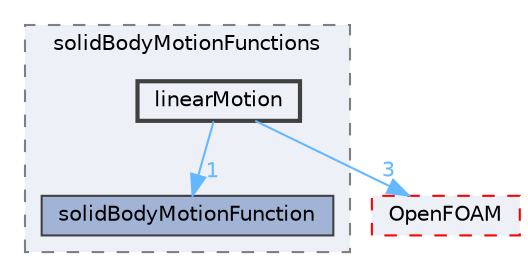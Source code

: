 digraph "src/dynamicMesh/motionSolvers/displacement/solidBody/solidBodyMotionFunctions/linearMotion"
{
 // LATEX_PDF_SIZE
  bgcolor="transparent";
  edge [fontname=Helvetica,fontsize=10,labelfontname=Helvetica,labelfontsize=10];
  node [fontname=Helvetica,fontsize=10,shape=box,height=0.2,width=0.4];
  compound=true
  subgraph clusterdir_17918cf578b0e3a881db7ca0eb350e2a {
    graph [ bgcolor="#edf0f7", pencolor="grey50", label="solidBodyMotionFunctions", fontname=Helvetica,fontsize=10 style="filled,dashed", URL="dir_17918cf578b0e3a881db7ca0eb350e2a.html",tooltip=""]
  dir_70d60a22e37084e58575aa2cdaed0808 [label="solidBodyMotionFunction", fillcolor="#a2b4d6", color="grey25", style="filled", URL="dir_70d60a22e37084e58575aa2cdaed0808.html",tooltip=""];
  dir_9ed3bce31811d079e51cb52c996607a1 [label="linearMotion", fillcolor="#edf0f7", color="grey25", style="filled,bold", URL="dir_9ed3bce31811d079e51cb52c996607a1.html",tooltip=""];
  }
  dir_c5473ff19b20e6ec4dfe5c310b3778a8 [label="OpenFOAM", fillcolor="#edf0f7", color="red", style="filled,dashed", URL="dir_c5473ff19b20e6ec4dfe5c310b3778a8.html",tooltip=""];
  dir_9ed3bce31811d079e51cb52c996607a1->dir_70d60a22e37084e58575aa2cdaed0808 [headlabel="1", labeldistance=1.5 headhref="dir_002198_003624.html" href="dir_002198_003624.html" color="steelblue1" fontcolor="steelblue1"];
  dir_9ed3bce31811d079e51cb52c996607a1->dir_c5473ff19b20e6ec4dfe5c310b3778a8 [headlabel="3", labeldistance=1.5 headhref="dir_002198_002695.html" href="dir_002198_002695.html" color="steelblue1" fontcolor="steelblue1"];
}
